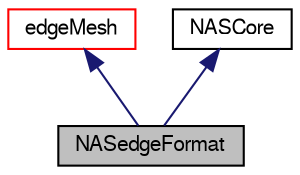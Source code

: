 digraph "NASedgeFormat"
{
  bgcolor="transparent";
  edge [fontname="FreeSans",fontsize="10",labelfontname="FreeSans",labelfontsize="10"];
  node [fontname="FreeSans",fontsize="10",shape=record];
  Node4 [label="NASedgeFormat",height=0.2,width=0.4,color="black", fillcolor="grey75", style="filled", fontcolor="black"];
  Node5 -> Node4 [dir="back",color="midnightblue",fontsize="10",style="solid",fontname="FreeSans"];
  Node5 [label="edgeMesh",height=0.2,width=0.4,color="red",URL="$a21754.html",tooltip="Points connected by edges. "];
  Node10 -> Node4 [dir="back",color="midnightblue",fontsize="10",style="solid",fontname="FreeSans"];
  Node10 [label="NASCore",height=0.2,width=0.4,color="black",URL="$a21850.html",tooltip="Core routines used when reading/writing NASTRAN files. "];
}
